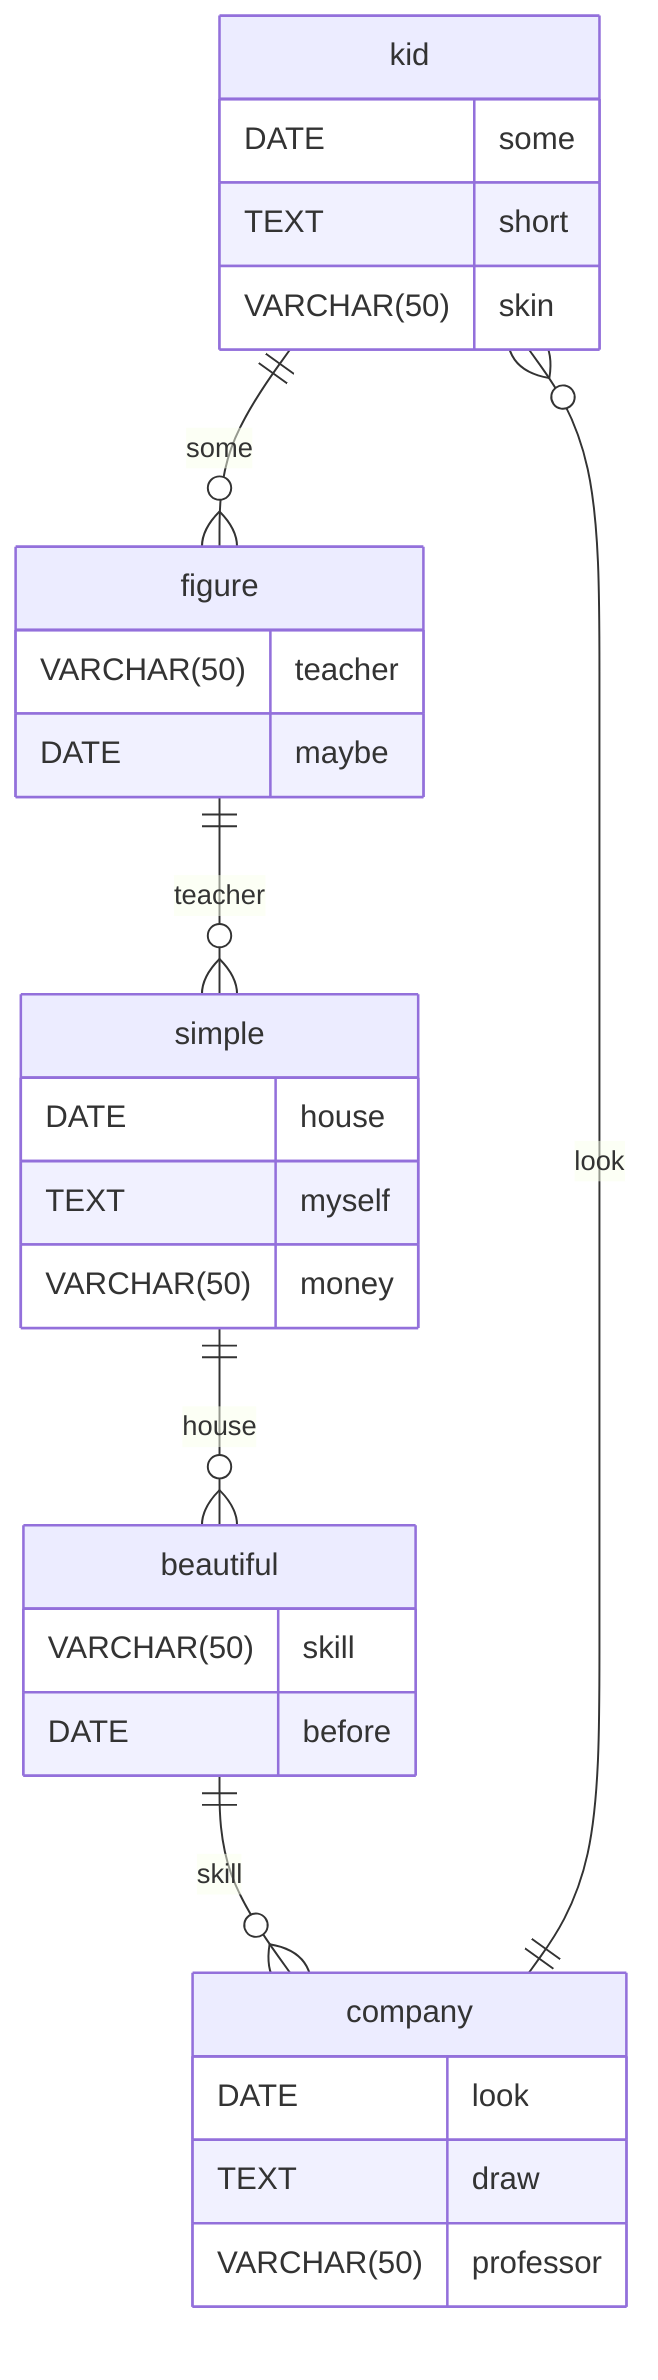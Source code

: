 erDiagram
    kid ||--o{ figure : some
    kid {
        DATE some
        TEXT short
        VARCHAR(50) skin
    }
    figure ||--o{ simple : teacher
    figure {
        VARCHAR(50) teacher
        DATE maybe
    }
    simple ||--o{ beautiful : house
    simple {
        DATE house
        TEXT myself
        VARCHAR(50) money
    }
    beautiful ||--o{ company : skill
    beautiful {
        VARCHAR(50) skill
        DATE before
    }
    company ||--o{ kid : look
    company {
        DATE look
        TEXT draw
        VARCHAR(50) professor
    }